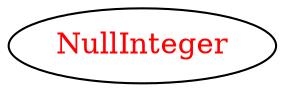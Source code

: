 digraph dependencyGraph {
 concentrate=true;
 ranksep="2.0";
 rankdir="LR"; 
 splines="ortho";
"NullInteger" [fontcolor="red"];
}